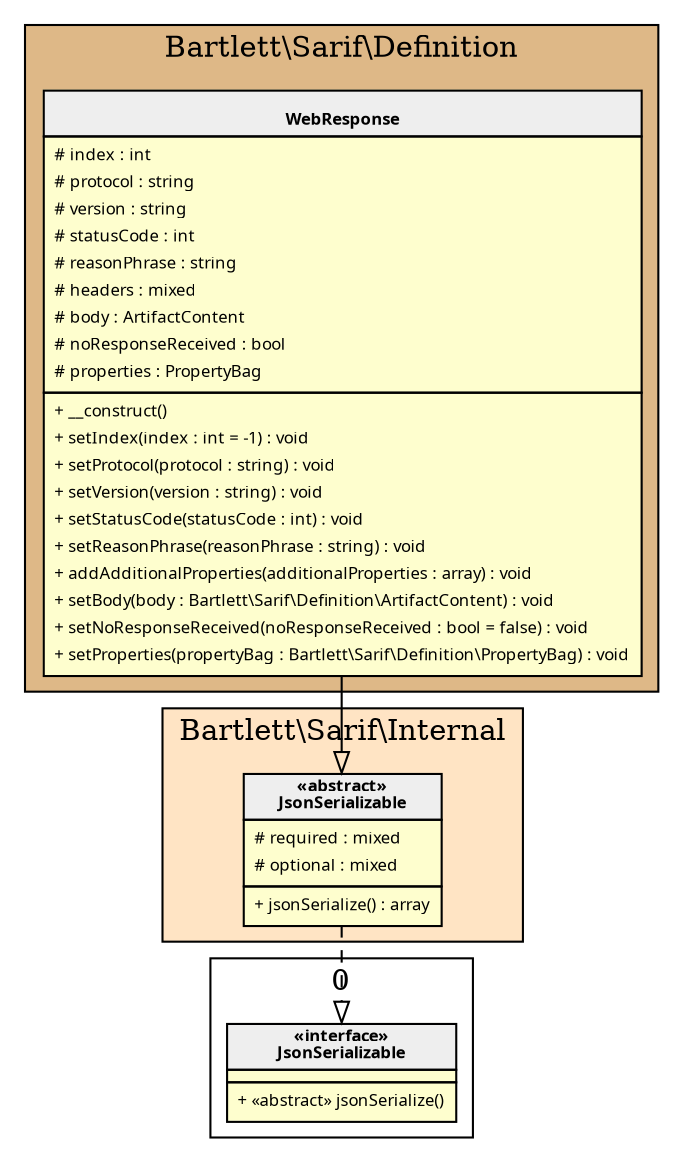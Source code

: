 digraph {
  graph [name="G" overlap="false" rankdir="TB" bgcolor="transparent"]
  node [fontname="Verdana" fontsize=8 shape="none" margin=0 fillcolor="#FEFECE" style="filled"]
  edge [fontname="Verdana" fontsize=8]
  subgraph cluster_0 {
    graph [bgcolor="BurlyWood"]
    label = "Bartlett\\Sarif\\Definition"
    "Bartlett\\Sarif\\Definition\\WebResponse" [shape="none" label=<
<table cellspacing="0" border="0" cellborder="1">
    <tr><td bgcolor="#eeeeee"><b><br/>WebResponse</b></td></tr>
    <tr><td><table border="0" cellspacing="0" cellpadding="2">
    <tr><td align="left"># index : int</td></tr>
    <tr><td align="left"># protocol : string</td></tr>
    <tr><td align="left"># version : string</td></tr>
    <tr><td align="left"># statusCode : int</td></tr>
    <tr><td align="left"># reasonPhrase : string</td></tr>
    <tr><td align="left"># headers : mixed</td></tr>
    <tr><td align="left"># body : ArtifactContent</td></tr>
    <tr><td align="left"># noResponseReceived : bool</td></tr>
    <tr><td align="left"># properties : PropertyBag</td></tr>
</table></td></tr>
    <tr><td><table border="0" cellspacing="0" cellpadding="2">
    <tr><td align="left">+ __construct()</td></tr>
    <tr><td align="left">+ setIndex(index : int = -1) : void</td></tr>
    <tr><td align="left">+ setProtocol(protocol : string) : void</td></tr>
    <tr><td align="left">+ setVersion(version : string) : void</td></tr>
    <tr><td align="left">+ setStatusCode(statusCode : int) : void</td></tr>
    <tr><td align="left">+ setReasonPhrase(reasonPhrase : string) : void</td></tr>
    <tr><td align="left">+ addAdditionalProperties(additionalProperties : array) : void</td></tr>
    <tr><td align="left">+ setBody(body : Bartlett\\Sarif\\Definition\\ArtifactContent) : void</td></tr>
    <tr><td align="left">+ setNoResponseReceived(noResponseReceived : bool = false) : void</td></tr>
    <tr><td align="left">+ setProperties(propertyBag : Bartlett\\Sarif\\Definition\\PropertyBag) : void</td></tr>
</table></td></tr>
</table>>]
  }
  subgraph cluster_1 {
    graph [bgcolor="Bisque"]
    label = "Bartlett\\Sarif\\Internal"
    "Bartlett\\Sarif\\Internal\\JsonSerializable" [shape="none" label=<
<table cellspacing="0" border="0" cellborder="1">
    <tr><td bgcolor="#eeeeee"><b>«abstract»<br/>JsonSerializable</b></td></tr>
    <tr><td><table border="0" cellspacing="0" cellpadding="2">
    <tr><td align="left"># required : mixed</td></tr>
    <tr><td align="left"># optional : mixed</td></tr>
</table></td></tr>
    <tr><td><table border="0" cellspacing="0" cellpadding="2">
    <tr><td align="left">+ jsonSerialize() : array</td></tr>
</table></td></tr>
</table>>]
  }
  subgraph cluster_2 {
    label = 0
    "JsonSerializable" [shape="none" label=<
<table cellspacing="0" border="0" cellborder="1">
    <tr><td bgcolor="#eeeeee"><b>«interface»<br/>JsonSerializable</b></td></tr>
    <tr><td></td></tr>
    <tr><td><table border="0" cellspacing="0" cellpadding="2">
    <tr><td align="left">+ «abstract» jsonSerialize()</td></tr>
</table></td></tr>
</table>>]
  }
  "Bartlett\\Sarif\\Internal\\JsonSerializable" -> "JsonSerializable" [arrowhead="empty" style="dashed"]
  "Bartlett\\Sarif\\Definition\\WebResponse" -> "Bartlett\\Sarif\\Internal\\JsonSerializable" [arrowhead="empty" style="filled"]
}
